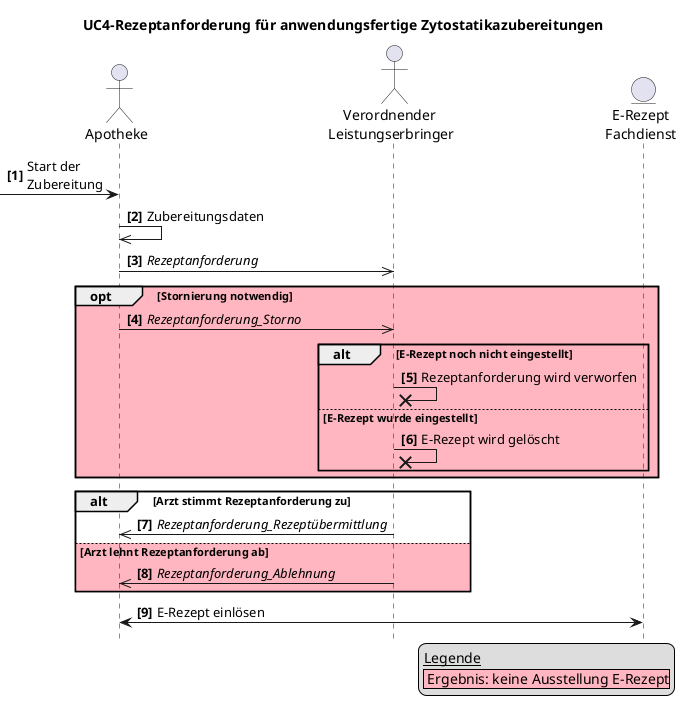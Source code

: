 @startuml name = "UC4-Rezeptanforderung-anwendigungsfertige-Zytostatika"


skinparam maxMessageSize 300

title UC4-Rezeptanforderung für anwendungsfertige Zytostatikazubereitungen
hide footbox
autonumber "<b>[0]"

actor "Apotheke" as Apotheke
actor "Verordnender \nLeistungserbringer" as Arzt
entity "E-Rezept\nFachdienst" as FD

legend bottom right
    __Legende__
    |<#LightPink> Ergebnis: keine Ausstellung E-Rezept|
endlegend

?-> Apotheke: Start der \nZubereitung

Apotheke ->> Apotheke: Zubereitungsdaten

Apotheke ->> Arzt: //Rezeptanforderung//

opt #LightPink Stornierung notwendig
    Apotheke ->> Arzt: //Rezeptanforderung_Storno//
    alt #LightPink E-Rezept noch nicht eingestellt
        Arzt ->x Arzt: Rezeptanforderung wird verworfen
    else #LightPink E-Rezept wurde eingestellt
        Arzt ->x Arzt: E-Rezept wird gelöscht
    end
end

alt Arzt stimmt Rezeptanforderung zu
    Arzt ->> Apotheke: //Rezeptanforderung_Rezeptübermittlung//
else #LightPink Arzt lehnt Rezeptanforderung ab
    Arzt ->> Apotheke: //Rezeptanforderung_Ablehnung//

end

Apotheke <-> FD: E-Rezept einlösen

@enduml